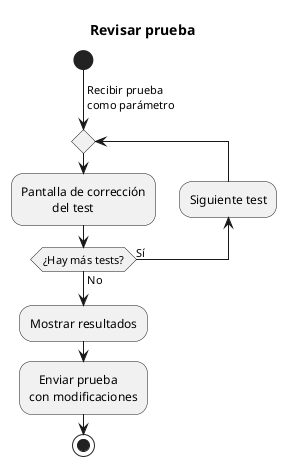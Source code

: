 @startuml
'https://plantuml.com/activity-diagram-beta

title Revisar prueba
start
-> Recibir prueba
como parámetro;
repeat
    :Pantalla de corrección\n\t  del test;

backward:Siguiente test;
repeat while (¿Hay más tests?) is (Sí) not (No)

:Mostrar resultados;

:   Enviar prueba\ncon modificaciones;

stop


@enduml
